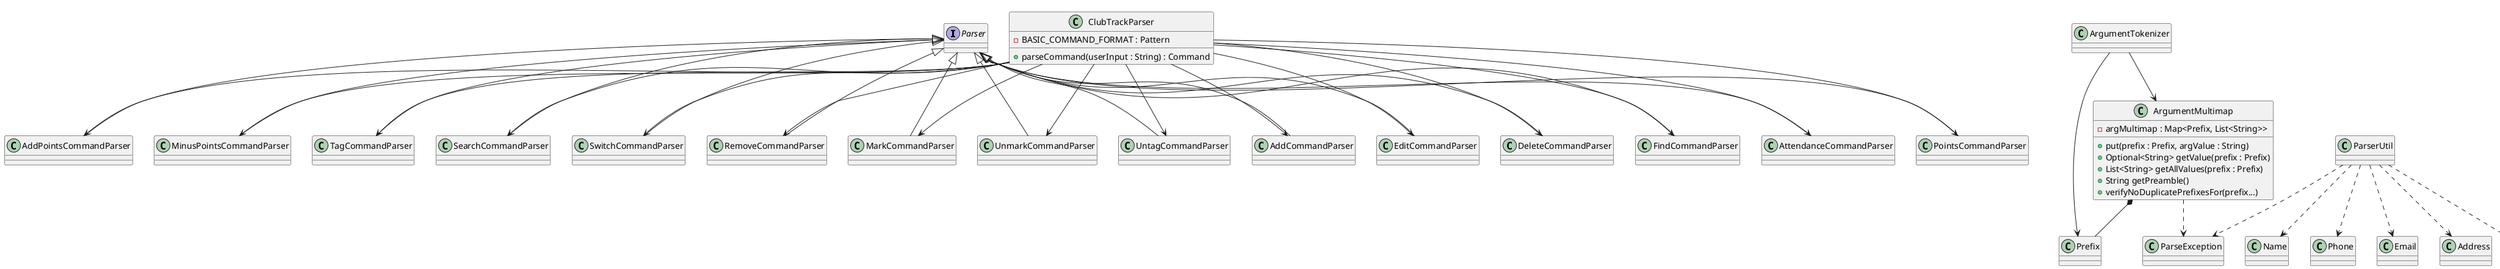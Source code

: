 @startuml

' ===== Parser slice =====

' Core parser interfaces and classes
interface Parser

class ClubTrackParser {
- BASIC_COMMAND_FORMAT : Pattern
+ parseCommand(userInput : String) : Command
}

class ArgumentTokenizer
class ArgumentMultimap {
- argMultimap : Map<Prefix, List<String>>
+ put(prefix : Prefix, argValue : String)
+ Optional<String> getValue(prefix : Prefix)
+ List<String> getAllValues(prefix : Prefix)
+ String getPreamble()
+ verifyNoDuplicatePrefixesFor(prefix...)
}

class Prefix
class ParserUtil
class ParseException

' Representative concrete parsers (implement Parser<T>)
class AddCommandParser
class EditCommandParser
class DeleteCommandParser
class FindCommandParser
class AttendanceCommandParser
class PointsCommandParser
class AddPointsCommandParser
class MinusPointsCommandParser
class TagCommandParser
class SearchCommandParser
class SwitchCommandParser
class RemoveCommandParser
class MarkCommandParser
class UnmarkCommandParser
class UntagCommandParser

' Relationships
Parser <|-- AddCommandParser
Parser <|-- EditCommandParser
Parser <|-- DeleteCommandParser
Parser <|-- FindCommandParser
Parser <|-- AttendanceCommandParser
Parser <|-- PointsCommandParser
Parser <|-- AddPointsCommandParser
Parser <|-- MinusPointsCommandParser
Parser <|-- TagCommandParser
Parser <|-- SearchCommandParser
Parser <|-- SwitchCommandParser
Parser <|-- RemoveCommandParser
Parser <|-- MarkCommandParser
Parser <|-- UnmarkCommandParser
Parser <|-- UntagCommandParser

' ClubTrackParser delegates to concrete parsers
ClubTrackParser --> AddCommandParser
ClubTrackParser --> EditCommandParser
ClubTrackParser --> DeleteCommandParser
ClubTrackParser --> FindCommandParser
ClubTrackParser --> AttendanceCommandParser
ClubTrackParser --> PointsCommandParser
ClubTrackParser --> AddPointsCommandParser
ClubTrackParser --> MinusPointsCommandParser
ClubTrackParser --> TagCommandParser
ClubTrackParser --> SearchCommandParser
ClubTrackParser --> SwitchCommandParser
ClubTrackParser --> RemoveCommandParser
ClubTrackParser --> MarkCommandParser
ClubTrackParser --> UnmarkCommandParser
ClubTrackParser --> UntagCommandParser

' Tokenizer / multimap / prefix relationships
ArgumentTokenizer --> ArgumentMultimap
ArgumentTokenizer --> Prefix
ArgumentMultimap *-- Prefix
ArgumentMultimap ..> ParseException

' ParserUtil dependencies (parsing primitives and model value objects)
ParserUtil ..> ParseException
ParserUtil ..> Name
ParserUtil ..> Phone
ParserUtil ..> Email
ParserUtil ..> Address
ParserUtil ..> Tag

' High-level relationship: Logic slice already references ClubTrackParser
' (LogicClassDiagram shows LogicManager -> ClubTrackParser)

@enduml

